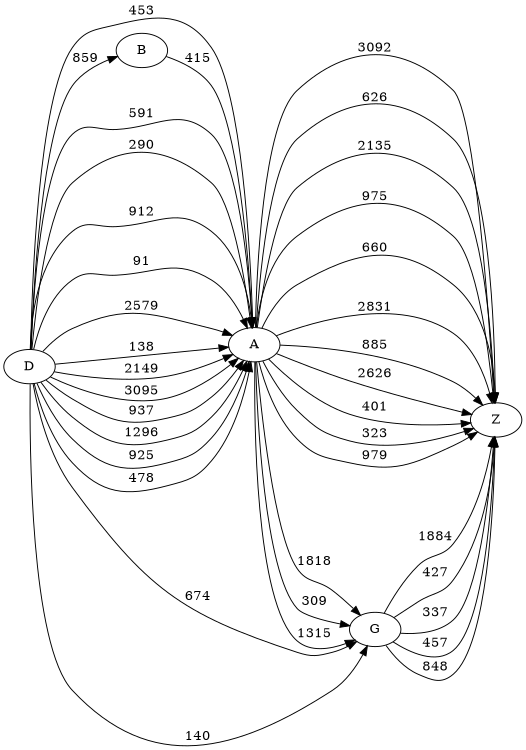 digraph G {
	rankdir=LR size="8,5"
	D
	A
	D -> A [label=591]
	A
	Z
	A -> Z [label=3092]
	D
	A
	D -> A [label=290]
	A
	Z
	A -> Z [label=626]
	D
	A
	D -> A [label=912]
	A
	Z
	A -> Z [label=2135]
	D
	A
	D -> A [label=91]
	A
	Z
	A -> Z [label=975]
	D
	A
	D -> A [label=2579]
	A
	Z
	A -> Z [label=660]
	D
	G
	D -> G [label=140]
	G
	Z
	G -> Z [label=427]
	D
	G
	D -> G [label=674]
	G
	Z
	G -> Z [label=337]
	D
	A
	D -> A [label=138]
	A
	Z
	A -> Z [label=2831]
	D
	A
	D -> A [label=2149]
	A
	G
	A -> G [label=1315]
	G
	Z
	G -> Z [label=457]
	D
	A
	D -> A [label=3095]
	A
	Z
	A -> Z [label=885]
	D
	B
	D -> B [label=859]
	B
	A
	B -> A [label=415]
	A
	Z
	A -> Z [label=2626]
	D
	A
	D -> A [label=937]
	A
	G
	A -> G [label=1818]
	G
	Z
	G -> Z [label=848]
	D
	A
	D -> A [label=1296]
	A
	Z
	A -> Z [label=401]
	D
	A
	D -> A [label=925]
	A
	Z
	A -> Z [label=323]
	D
	A
	D -> A [label=478]
	A
	G
	A -> G [label=309]
	G
	Z
	G -> Z [label=1884]
	D
	A
	D -> A [label=453]
	A
	Z
	A -> Z [label=979]
}

